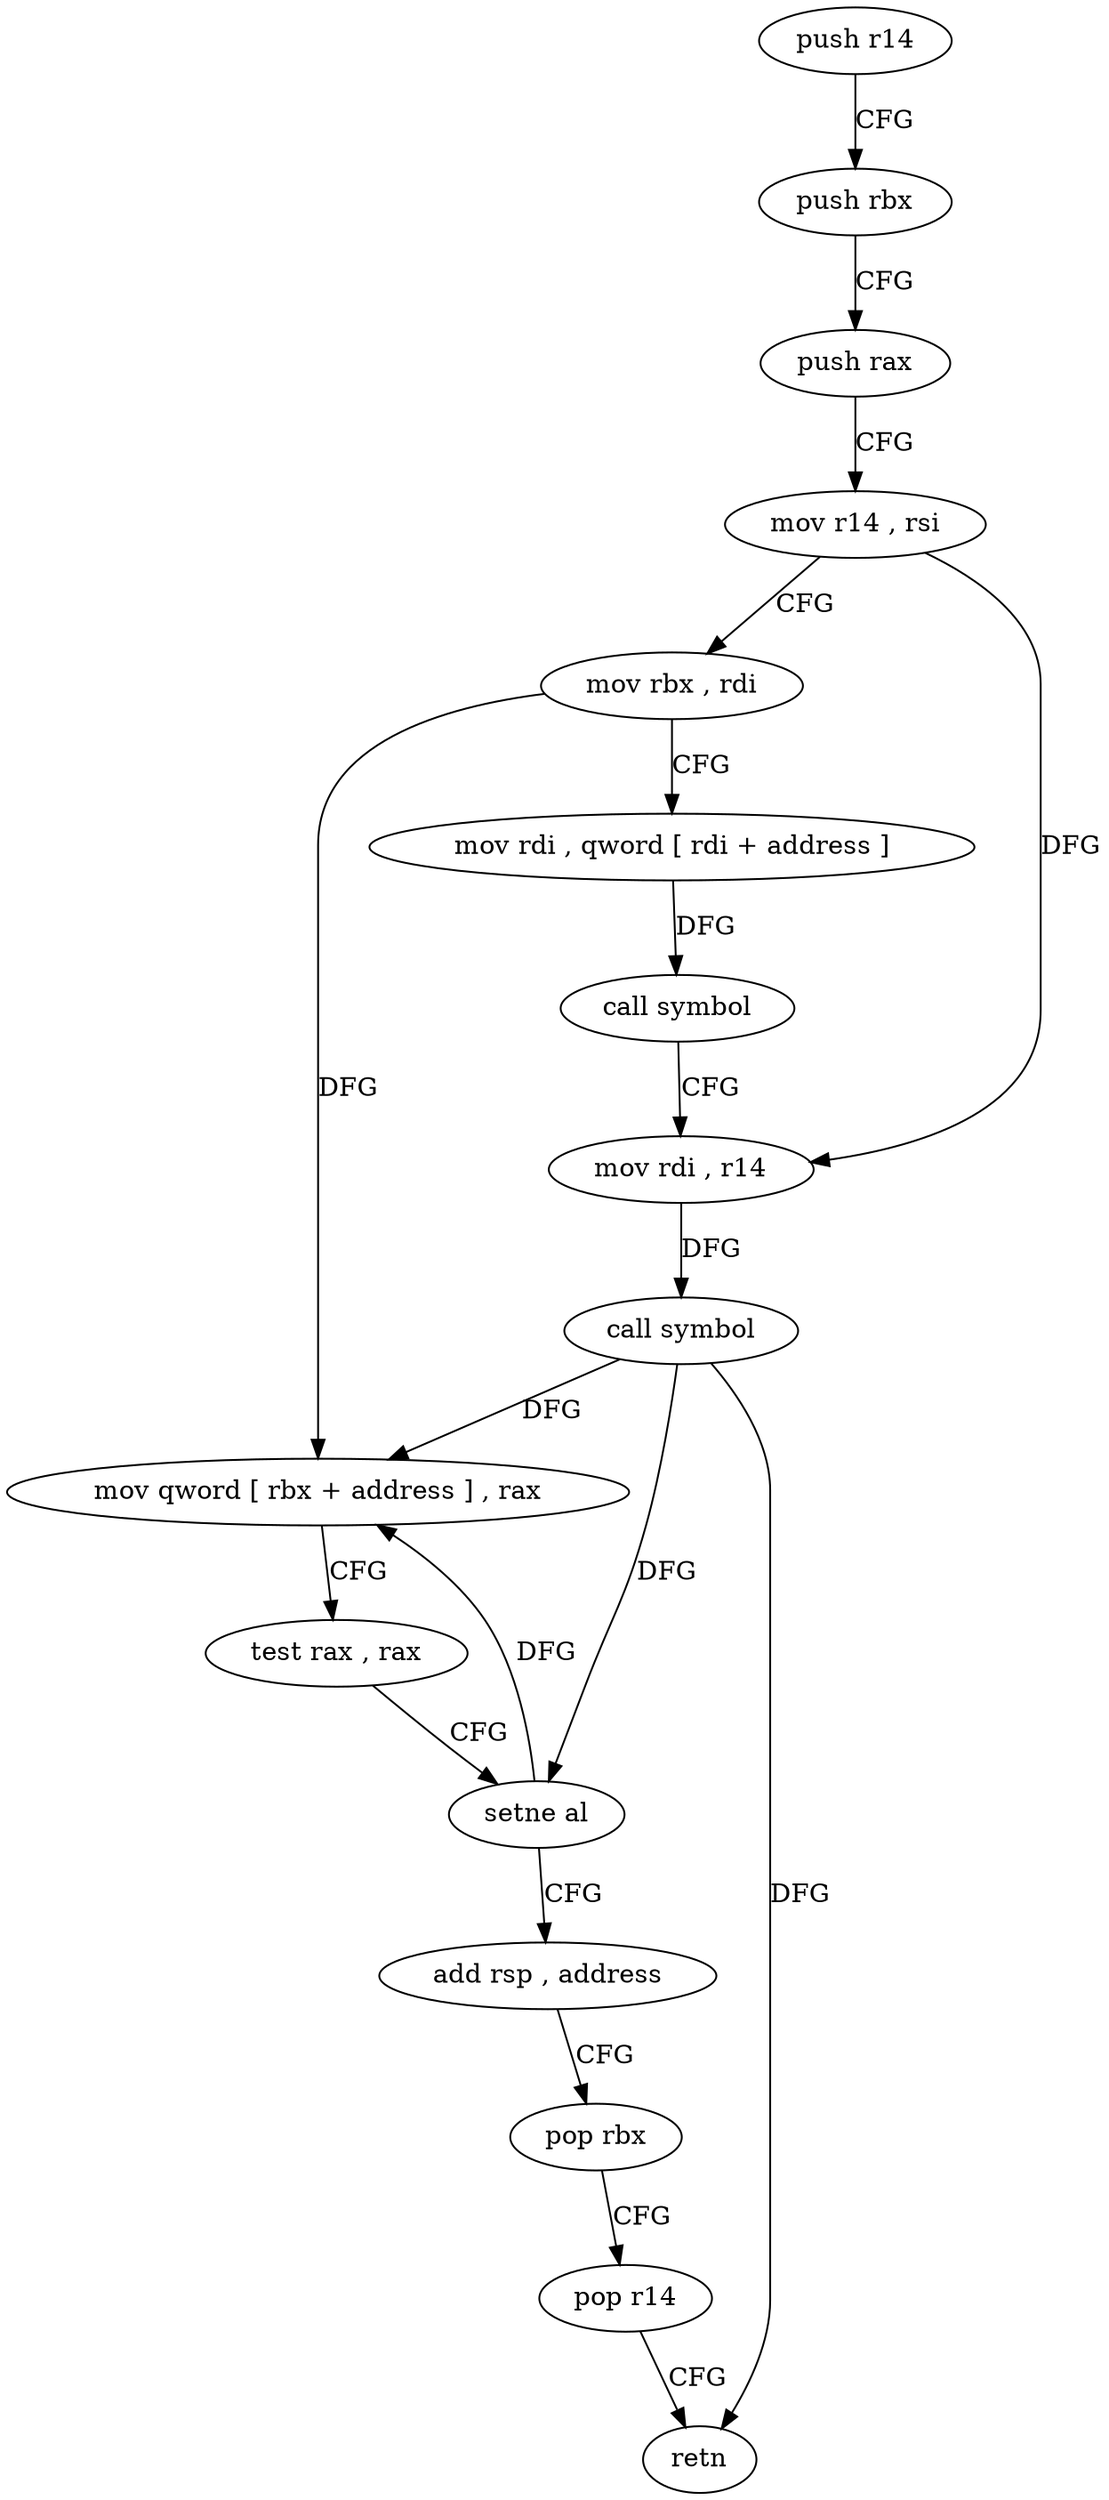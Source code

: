 digraph "func" {
"137808" [label = "push r14" ]
"137810" [label = "push rbx" ]
"137811" [label = "push rax" ]
"137812" [label = "mov r14 , rsi" ]
"137815" [label = "mov rbx , rdi" ]
"137818" [label = "mov rdi , qword [ rdi + address ]" ]
"137822" [label = "call symbol" ]
"137827" [label = "mov rdi , r14" ]
"137830" [label = "call symbol" ]
"137835" [label = "mov qword [ rbx + address ] , rax" ]
"137839" [label = "test rax , rax" ]
"137842" [label = "setne al" ]
"137845" [label = "add rsp , address" ]
"137849" [label = "pop rbx" ]
"137850" [label = "pop r14" ]
"137852" [label = "retn" ]
"137808" -> "137810" [ label = "CFG" ]
"137810" -> "137811" [ label = "CFG" ]
"137811" -> "137812" [ label = "CFG" ]
"137812" -> "137815" [ label = "CFG" ]
"137812" -> "137827" [ label = "DFG" ]
"137815" -> "137818" [ label = "CFG" ]
"137815" -> "137835" [ label = "DFG" ]
"137818" -> "137822" [ label = "DFG" ]
"137822" -> "137827" [ label = "CFG" ]
"137827" -> "137830" [ label = "DFG" ]
"137830" -> "137835" [ label = "DFG" ]
"137830" -> "137842" [ label = "DFG" ]
"137830" -> "137852" [ label = "DFG" ]
"137835" -> "137839" [ label = "CFG" ]
"137839" -> "137842" [ label = "CFG" ]
"137842" -> "137845" [ label = "CFG" ]
"137842" -> "137835" [ label = "DFG" ]
"137845" -> "137849" [ label = "CFG" ]
"137849" -> "137850" [ label = "CFG" ]
"137850" -> "137852" [ label = "CFG" ]
}
